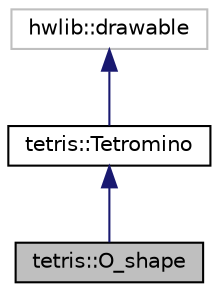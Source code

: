 digraph "tetris::O_shape"
{
  edge [fontname="Helvetica",fontsize="10",labelfontname="Helvetica",labelfontsize="10"];
  node [fontname="Helvetica",fontsize="10",shape=record];
  Node0 [label="tetris::O_shape",height=0.2,width=0.4,color="black", fillcolor="grey75", style="filled", fontcolor="black"];
  Node1 -> Node0 [dir="back",color="midnightblue",fontsize="10",style="solid",fontname="Helvetica"];
  Node1 [label="tetris::Tetromino",height=0.2,width=0.4,color="black", fillcolor="white", style="filled",URL="$classtetris_1_1Tetromino.html",tooltip="tetromino class "];
  Node2 -> Node1 [dir="back",color="midnightblue",fontsize="10",style="solid",fontname="Helvetica"];
  Node2 [label="hwlib::drawable",height=0.2,width=0.4,color="grey75", fillcolor="white", style="filled"];
}
